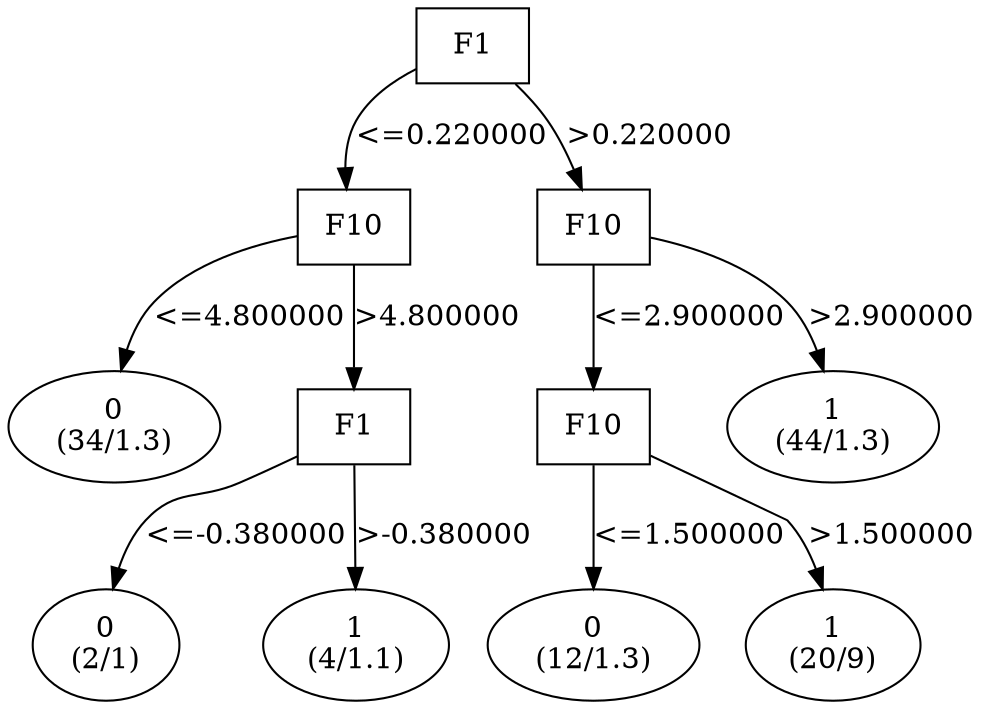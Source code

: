 digraph YaDT {
n0 [ shape=box, label="F1\n"]
n0 -> n1 [label="<=0.220000"]
n1 [ shape=box, label="F10\n"]
n1 -> n2 [label="<=4.800000"]
n2 [ shape=ellipse, label="0\n(34/1.3)"]
n1 -> n3 [label=">4.800000"]
n3 [ shape=box, label="F1\n"]
n3 -> n4 [label="<=-0.380000"]
n4 [ shape=ellipse, label="0\n(2/1)"]
n3 -> n5 [label=">-0.380000"]
n5 [ shape=ellipse, label="1\n(4/1.1)"]
n0 -> n8 [label=">0.220000"]
n8 [ shape=box, label="F10\n"]
n8 -> n9 [label="<=2.900000"]
n9 [ shape=box, label="F10\n"]
n9 -> n10 [label="<=1.500000"]
n10 [ shape=ellipse, label="0\n(12/1.3)"]
n9 -> n11 [label=">1.500000"]
n11 [ shape=ellipse, label="1\n(20/9)"]
n8 -> n13 [label=">2.900000"]
n13 [ shape=ellipse, label="1\n(44/1.3)"]
}
